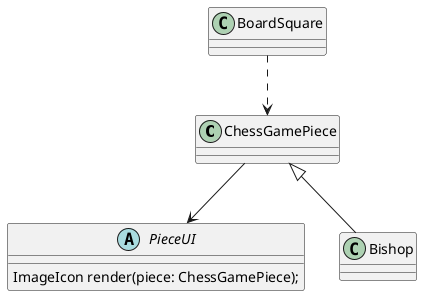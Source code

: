 @startuml
class ChessGamePiece{}
abstract PieceUI{
  ImageIcon render(piece: ChessGamePiece);
}
class Bishop{}
class BoardSquare{}

ChessGamePiece <|-- Bishop
ChessGamePiece --> PieceUI

BoardSquare ..> ChessGamePiece
@enduml
